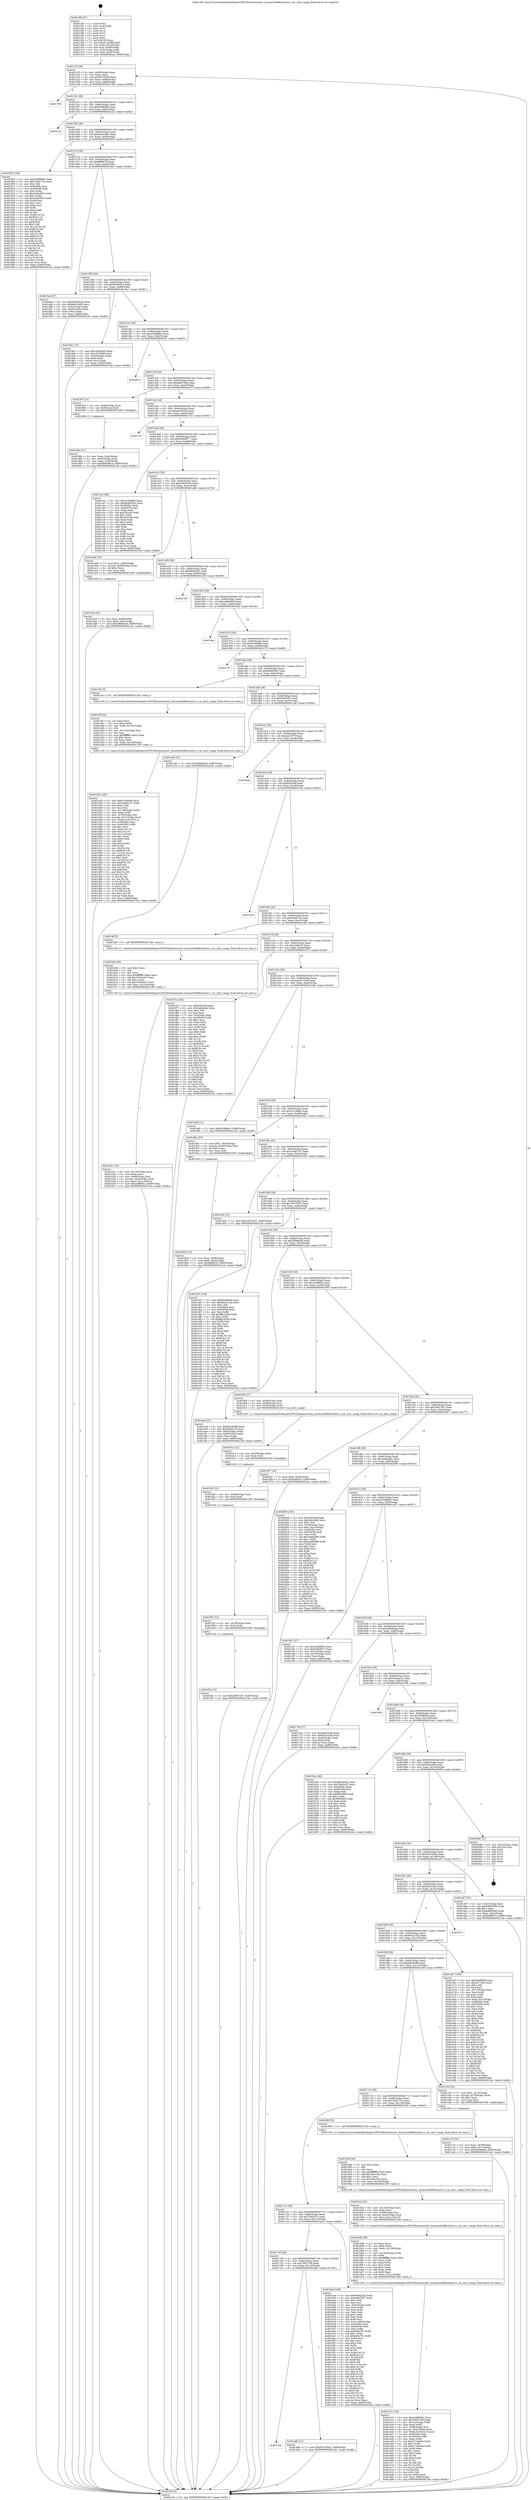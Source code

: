 digraph "0x4012f0" {
  label = "0x4012f0 (/mnt/c/Users/mathe/Desktop/tcc/POCII/binaries/extr_linuxarchx86kvmmtrr.c_var_mtrr_range_Final-ollvm.out::main(0))"
  labelloc = "t"
  node[shape=record]

  Entry [label="",width=0.3,height=0.3,shape=circle,fillcolor=black,style=filled]
  "0x40131f" [label="{
     0x40131f [29]\l
     | [instrs]\l
     &nbsp;&nbsp;0x40131f \<+3\>: mov -0x80(%rbp),%eax\l
     &nbsp;&nbsp;0x401322 \<+2\>: mov %eax,%ecx\l
     &nbsp;&nbsp;0x401324 \<+6\>: sub $0x8347bc00,%ecx\l
     &nbsp;&nbsp;0x40132a \<+6\>: mov %eax,-0x84(%rbp)\l
     &nbsp;&nbsp;0x401330 \<+6\>: mov %ecx,-0x88(%rbp)\l
     &nbsp;&nbsp;0x401336 \<+6\>: je 0000000000401789 \<main+0x499\>\l
  }"]
  "0x401789" [label="{
     0x401789\l
  }", style=dashed]
  "0x40133c" [label="{
     0x40133c [28]\l
     | [instrs]\l
     &nbsp;&nbsp;0x40133c \<+5\>: jmp 0000000000401341 \<main+0x51\>\l
     &nbsp;&nbsp;0x401341 \<+6\>: mov -0x84(%rbp),%eax\l
     &nbsp;&nbsp;0x401347 \<+5\>: sub $0x85e9fe68,%eax\l
     &nbsp;&nbsp;0x40134c \<+6\>: mov %eax,-0x8c(%rbp)\l
     &nbsp;&nbsp;0x401352 \<+6\>: je 00000000004021cb \<main+0xedb\>\l
  }"]
  Exit [label="",width=0.3,height=0.3,shape=circle,fillcolor=black,style=filled,peripheries=2]
  "0x4021cb" [label="{
     0x4021cb\l
  }", style=dashed]
  "0x401358" [label="{
     0x401358 [28]\l
     | [instrs]\l
     &nbsp;&nbsp;0x401358 \<+5\>: jmp 000000000040135d \<main+0x6d\>\l
     &nbsp;&nbsp;0x40135d \<+6\>: mov -0x84(%rbp),%eax\l
     &nbsp;&nbsp;0x401363 \<+5\>: sub $0x8ec91800,%eax\l
     &nbsp;&nbsp;0x401368 \<+6\>: mov %eax,-0x90(%rbp)\l
     &nbsp;&nbsp;0x40136e \<+6\>: je 0000000000401905 \<main+0x615\>\l
  }"]
  "0x401f3e" [label="{
     0x401f3e [12]\l
     | [instrs]\l
     &nbsp;&nbsp;0x401f3e \<+7\>: movl $0x2f487297,-0x80(%rbp)\l
     &nbsp;&nbsp;0x401f45 \<+5\>: jmp 00000000004021eb \<main+0xefb\>\l
  }"]
  "0x401905" [label="{
     0x401905 [144]\l
     | [instrs]\l
     &nbsp;&nbsp;0x401905 \<+5\>: mov $0xa2999662,%eax\l
     &nbsp;&nbsp;0x40190a \<+5\>: mov $0x74a8172e,%ecx\l
     &nbsp;&nbsp;0x40190f \<+2\>: mov $0x1,%dl\l
     &nbsp;&nbsp;0x401911 \<+7\>: mov 0x40506c,%esi\l
     &nbsp;&nbsp;0x401918 \<+7\>: mov 0x405058,%edi\l
     &nbsp;&nbsp;0x40191f \<+3\>: mov %esi,%r8d\l
     &nbsp;&nbsp;0x401922 \<+7\>: sub $0x5ed4c863,%r8d\l
     &nbsp;&nbsp;0x401929 \<+4\>: sub $0x1,%r8d\l
     &nbsp;&nbsp;0x40192d \<+7\>: add $0x5ed4c863,%r8d\l
     &nbsp;&nbsp;0x401934 \<+4\>: imul %r8d,%esi\l
     &nbsp;&nbsp;0x401938 \<+3\>: and $0x1,%esi\l
     &nbsp;&nbsp;0x40193b \<+3\>: cmp $0x0,%esi\l
     &nbsp;&nbsp;0x40193e \<+4\>: sete %r9b\l
     &nbsp;&nbsp;0x401942 \<+3\>: cmp $0xa,%edi\l
     &nbsp;&nbsp;0x401945 \<+4\>: setl %r10b\l
     &nbsp;&nbsp;0x401949 \<+3\>: mov %r9b,%r11b\l
     &nbsp;&nbsp;0x40194c \<+4\>: xor $0xff,%r11b\l
     &nbsp;&nbsp;0x401950 \<+3\>: mov %r10b,%bl\l
     &nbsp;&nbsp;0x401953 \<+3\>: xor $0xff,%bl\l
     &nbsp;&nbsp;0x401956 \<+3\>: xor $0x1,%dl\l
     &nbsp;&nbsp;0x401959 \<+3\>: mov %r11b,%r14b\l
     &nbsp;&nbsp;0x40195c \<+4\>: and $0xff,%r14b\l
     &nbsp;&nbsp;0x401960 \<+3\>: and %dl,%r9b\l
     &nbsp;&nbsp;0x401963 \<+3\>: mov %bl,%r15b\l
     &nbsp;&nbsp;0x401966 \<+4\>: and $0xff,%r15b\l
     &nbsp;&nbsp;0x40196a \<+3\>: and %dl,%r10b\l
     &nbsp;&nbsp;0x40196d \<+3\>: or %r9b,%r14b\l
     &nbsp;&nbsp;0x401970 \<+3\>: or %r10b,%r15b\l
     &nbsp;&nbsp;0x401973 \<+3\>: xor %r15b,%r14b\l
     &nbsp;&nbsp;0x401976 \<+3\>: or %bl,%r11b\l
     &nbsp;&nbsp;0x401979 \<+4\>: xor $0xff,%r11b\l
     &nbsp;&nbsp;0x40197d \<+3\>: or $0x1,%dl\l
     &nbsp;&nbsp;0x401980 \<+3\>: and %dl,%r11b\l
     &nbsp;&nbsp;0x401983 \<+3\>: or %r11b,%r14b\l
     &nbsp;&nbsp;0x401986 \<+4\>: test $0x1,%r14b\l
     &nbsp;&nbsp;0x40198a \<+3\>: cmovne %ecx,%eax\l
     &nbsp;&nbsp;0x40198d \<+3\>: mov %eax,-0x80(%rbp)\l
     &nbsp;&nbsp;0x401990 \<+5\>: jmp 00000000004021eb \<main+0xefb\>\l
  }"]
  "0x401374" [label="{
     0x401374 [28]\l
     | [instrs]\l
     &nbsp;&nbsp;0x401374 \<+5\>: jmp 0000000000401379 \<main+0x89\>\l
     &nbsp;&nbsp;0x401379 \<+6\>: mov -0x84(%rbp),%eax\l
     &nbsp;&nbsp;0x40137f \<+5\>: sub $0x8eff447b,%eax\l
     &nbsp;&nbsp;0x401384 \<+6\>: mov %eax,-0x94(%rbp)\l
     &nbsp;&nbsp;0x40138a \<+6\>: je 00000000004018ea \<main+0x5fa\>\l
  }"]
  "0x401f32" [label="{
     0x401f32 [12]\l
     | [instrs]\l
     &nbsp;&nbsp;0x401f32 \<+4\>: mov -0x78(%rbp),%rdx\l
     &nbsp;&nbsp;0x401f36 \<+3\>: mov %rdx,%rdi\l
     &nbsp;&nbsp;0x401f39 \<+5\>: call 0000000000401030 \<free@plt\>\l
     | [calls]\l
     &nbsp;&nbsp;0x401030 \{1\} (unknown)\l
  }"]
  "0x4018ea" [label="{
     0x4018ea [27]\l
     | [instrs]\l
     &nbsp;&nbsp;0x4018ea \<+5\>: mov $0xb59001d5,%eax\l
     &nbsp;&nbsp;0x4018ef \<+5\>: mov $0x8ec91800,%ecx\l
     &nbsp;&nbsp;0x4018f4 \<+3\>: mov -0x5c(%rbp),%edx\l
     &nbsp;&nbsp;0x4018f7 \<+3\>: cmp -0x50(%rbp),%edx\l
     &nbsp;&nbsp;0x4018fa \<+3\>: cmovl %ecx,%eax\l
     &nbsp;&nbsp;0x4018fd \<+3\>: mov %eax,-0x80(%rbp)\l
     &nbsp;&nbsp;0x401900 \<+5\>: jmp 00000000004021eb \<main+0xefb\>\l
  }"]
  "0x401390" [label="{
     0x401390 [28]\l
     | [instrs]\l
     &nbsp;&nbsp;0x401390 \<+5\>: jmp 0000000000401395 \<main+0xa5\>\l
     &nbsp;&nbsp;0x401395 \<+6\>: mov -0x84(%rbp),%eax\l
     &nbsp;&nbsp;0x40139b \<+5\>: sub $0x99430bc4,%eax\l
     &nbsp;&nbsp;0x4013a0 \<+6\>: mov %eax,-0x98(%rbp)\l
     &nbsp;&nbsp;0x4013a6 \<+6\>: je 00000000004018a1 \<main+0x5b1\>\l
  }"]
  "0x401f26" [label="{
     0x401f26 [12]\l
     | [instrs]\l
     &nbsp;&nbsp;0x401f26 \<+4\>: mov -0x68(%rbp),%rdx\l
     &nbsp;&nbsp;0x401f2a \<+3\>: mov %rdx,%rdi\l
     &nbsp;&nbsp;0x401f2d \<+5\>: call 0000000000401030 \<free@plt\>\l
     | [calls]\l
     &nbsp;&nbsp;0x401030 \{1\} (unknown)\l
  }"]
  "0x4018a1" [label="{
     0x4018a1 [27]\l
     | [instrs]\l
     &nbsp;&nbsp;0x4018a1 \<+5\>: mov $0xcadb45b9,%eax\l
     &nbsp;&nbsp;0x4018a6 \<+5\>: mov $0x15158efb,%ecx\l
     &nbsp;&nbsp;0x4018ab \<+3\>: mov -0x30(%rbp),%edx\l
     &nbsp;&nbsp;0x4018ae \<+3\>: cmp $0x0,%edx\l
     &nbsp;&nbsp;0x4018b1 \<+3\>: cmove %ecx,%eax\l
     &nbsp;&nbsp;0x4018b4 \<+3\>: mov %eax,-0x80(%rbp)\l
     &nbsp;&nbsp;0x4018b7 \<+5\>: jmp 00000000004021eb \<main+0xefb\>\l
  }"]
  "0x4013ac" [label="{
     0x4013ac [28]\l
     | [instrs]\l
     &nbsp;&nbsp;0x4013ac \<+5\>: jmp 00000000004013b1 \<main+0xc1\>\l
     &nbsp;&nbsp;0x4013b1 \<+6\>: mov -0x84(%rbp),%eax\l
     &nbsp;&nbsp;0x4013b7 \<+5\>: sub $0xa2999662,%eax\l
     &nbsp;&nbsp;0x4013bc \<+6\>: mov %eax,-0x9c(%rbp)\l
     &nbsp;&nbsp;0x4013c2 \<+6\>: je 00000000004020c3 \<main+0xdd3\>\l
  }"]
  "0x401f1a" [label="{
     0x401f1a [12]\l
     | [instrs]\l
     &nbsp;&nbsp;0x401f1a \<+4\>: mov -0x58(%rbp),%rdx\l
     &nbsp;&nbsp;0x401f1e \<+3\>: mov %rdx,%rdi\l
     &nbsp;&nbsp;0x401f21 \<+5\>: call 0000000000401030 \<free@plt\>\l
     | [calls]\l
     &nbsp;&nbsp;0x401030 \{1\} (unknown)\l
  }"]
  "0x4020c3" [label="{
     0x4020c3\l
  }", style=dashed]
  "0x4013c8" [label="{
     0x4013c8 [28]\l
     | [instrs]\l
     &nbsp;&nbsp;0x4013c8 \<+5\>: jmp 00000000004013cd \<main+0xdd\>\l
     &nbsp;&nbsp;0x4013cd \<+6\>: mov -0x84(%rbp),%eax\l
     &nbsp;&nbsp;0x4013d3 \<+5\>: sub $0xa6e07bdd,%eax\l
     &nbsp;&nbsp;0x4013d8 \<+6\>: mov %eax,-0xa0(%rbp)\l
     &nbsp;&nbsp;0x4013de \<+6\>: je 000000000040187f \<main+0x58f\>\l
  }"]
  "0x401d2b" [label="{
     0x401d2b [160]\l
     | [instrs]\l
     &nbsp;&nbsp;0x401d2b \<+5\>: mov $0xd15680fb,%ecx\l
     &nbsp;&nbsp;0x401d30 \<+5\>: mov $0x1ba85157,%edx\l
     &nbsp;&nbsp;0x401d35 \<+3\>: mov $0x1,%dil\l
     &nbsp;&nbsp;0x401d38 \<+2\>: xor %esi,%esi\l
     &nbsp;&nbsp;0x401d3a \<+7\>: mov -0x138(%rbp),%r8d\l
     &nbsp;&nbsp;0x401d41 \<+4\>: imul %eax,%r8d\l
     &nbsp;&nbsp;0x401d45 \<+4\>: mov -0x78(%rbp),%r9\l
     &nbsp;&nbsp;0x401d49 \<+4\>: movslq -0x7c(%rbp),%r10\l
     &nbsp;&nbsp;0x401d4d \<+4\>: mov %r8d,(%r9,%r10,4)\l
     &nbsp;&nbsp;0x401d51 \<+7\>: mov 0x40506c,%eax\l
     &nbsp;&nbsp;0x401d58 \<+8\>: mov 0x405058,%r8d\l
     &nbsp;&nbsp;0x401d60 \<+3\>: sub $0x1,%esi\l
     &nbsp;&nbsp;0x401d63 \<+3\>: mov %eax,%r11d\l
     &nbsp;&nbsp;0x401d66 \<+3\>: add %esi,%r11d\l
     &nbsp;&nbsp;0x401d69 \<+4\>: imul %r11d,%eax\l
     &nbsp;&nbsp;0x401d6d \<+3\>: and $0x1,%eax\l
     &nbsp;&nbsp;0x401d70 \<+3\>: cmp $0x0,%eax\l
     &nbsp;&nbsp;0x401d73 \<+3\>: sete %bl\l
     &nbsp;&nbsp;0x401d76 \<+4\>: cmp $0xa,%r8d\l
     &nbsp;&nbsp;0x401d7a \<+4\>: setl %r14b\l
     &nbsp;&nbsp;0x401d7e \<+3\>: mov %bl,%r15b\l
     &nbsp;&nbsp;0x401d81 \<+4\>: xor $0xff,%r15b\l
     &nbsp;&nbsp;0x401d85 \<+3\>: mov %r14b,%r12b\l
     &nbsp;&nbsp;0x401d88 \<+4\>: xor $0xff,%r12b\l
     &nbsp;&nbsp;0x401d8c \<+4\>: xor $0x1,%dil\l
     &nbsp;&nbsp;0x401d90 \<+3\>: mov %r15b,%r13b\l
     &nbsp;&nbsp;0x401d93 \<+4\>: and $0xff,%r13b\l
     &nbsp;&nbsp;0x401d97 \<+3\>: and %dil,%bl\l
     &nbsp;&nbsp;0x401d9a \<+3\>: mov %r12b,%al\l
     &nbsp;&nbsp;0x401d9d \<+2\>: and $0xff,%al\l
     &nbsp;&nbsp;0x401d9f \<+3\>: and %dil,%r14b\l
     &nbsp;&nbsp;0x401da2 \<+3\>: or %bl,%r13b\l
     &nbsp;&nbsp;0x401da5 \<+3\>: or %r14b,%al\l
     &nbsp;&nbsp;0x401da8 \<+3\>: xor %al,%r13b\l
     &nbsp;&nbsp;0x401dab \<+3\>: or %r12b,%r15b\l
     &nbsp;&nbsp;0x401dae \<+4\>: xor $0xff,%r15b\l
     &nbsp;&nbsp;0x401db2 \<+4\>: or $0x1,%dil\l
     &nbsp;&nbsp;0x401db6 \<+3\>: and %dil,%r15b\l
     &nbsp;&nbsp;0x401db9 \<+3\>: or %r15b,%r13b\l
     &nbsp;&nbsp;0x401dbc \<+4\>: test $0x1,%r13b\l
     &nbsp;&nbsp;0x401dc0 \<+3\>: cmovne %edx,%ecx\l
     &nbsp;&nbsp;0x401dc3 \<+3\>: mov %ecx,-0x80(%rbp)\l
     &nbsp;&nbsp;0x401dc6 \<+5\>: jmp 00000000004021eb \<main+0xefb\>\l
  }"]
  "0x40187f" [label="{
     0x40187f [13]\l
     | [instrs]\l
     &nbsp;&nbsp;0x40187f \<+4\>: mov -0x48(%rbp),%rax\l
     &nbsp;&nbsp;0x401883 \<+4\>: mov 0x8(%rax),%rdi\l
     &nbsp;&nbsp;0x401887 \<+5\>: call 0000000000401060 \<atoi@plt\>\l
     | [calls]\l
     &nbsp;&nbsp;0x401060 \{1\} (unknown)\l
  }"]
  "0x4013e4" [label="{
     0x4013e4 [28]\l
     | [instrs]\l
     &nbsp;&nbsp;0x4013e4 \<+5\>: jmp 00000000004013e9 \<main+0xf9\>\l
     &nbsp;&nbsp;0x4013e9 \<+6\>: mov -0x84(%rbp),%eax\l
     &nbsp;&nbsp;0x4013ef \<+5\>: sub $0xaec5344d,%eax\l
     &nbsp;&nbsp;0x4013f4 \<+6\>: mov %eax,-0xa4(%rbp)\l
     &nbsp;&nbsp;0x4013fa \<+6\>: je 00000000004017e1 \<main+0x4f1\>\l
  }"]
  "0x401cff" [label="{
     0x401cff [44]\l
     | [instrs]\l
     &nbsp;&nbsp;0x401cff \<+2\>: xor %ecx,%ecx\l
     &nbsp;&nbsp;0x401d01 \<+5\>: mov $0x2,%edx\l
     &nbsp;&nbsp;0x401d06 \<+6\>: mov %edx,-0x134(%rbp)\l
     &nbsp;&nbsp;0x401d0c \<+1\>: cltd\l
     &nbsp;&nbsp;0x401d0d \<+6\>: mov -0x134(%rbp),%esi\l
     &nbsp;&nbsp;0x401d13 \<+2\>: idiv %esi\l
     &nbsp;&nbsp;0x401d15 \<+6\>: imul $0xfffffffe,%edx,%edx\l
     &nbsp;&nbsp;0x401d1b \<+3\>: sub $0x1,%ecx\l
     &nbsp;&nbsp;0x401d1e \<+2\>: sub %ecx,%edx\l
     &nbsp;&nbsp;0x401d20 \<+6\>: mov %edx,-0x138(%rbp)\l
     &nbsp;&nbsp;0x401d26 \<+5\>: call 0000000000401160 \<next_i\>\l
     | [calls]\l
     &nbsp;&nbsp;0x401160 \{1\} (/mnt/c/Users/mathe/Desktop/tcc/POCII/binaries/extr_linuxarchx86kvmmtrr.c_var_mtrr_range_Final-ollvm.out::next_i)\l
  }"]
  "0x4017e1" [label="{
     0x4017e1\l
  }", style=dashed]
  "0x401400" [label="{
     0x401400 [28]\l
     | [instrs]\l
     &nbsp;&nbsp;0x401400 \<+5\>: jmp 0000000000401405 \<main+0x115\>\l
     &nbsp;&nbsp;0x401405 \<+6\>: mov -0x84(%rbp),%eax\l
     &nbsp;&nbsp;0x40140b \<+5\>: sub $0xb39b6077,%eax\l
     &nbsp;&nbsp;0x401410 \<+6\>: mov %eax,-0xa8(%rbp)\l
     &nbsp;&nbsp;0x401416 \<+6\>: je 0000000000401ca2 \<main+0x9b2\>\l
  }"]
  "0x401c70" [label="{
     0x401c70 [23]\l
     | [instrs]\l
     &nbsp;&nbsp;0x401c70 \<+4\>: mov %rax,-0x78(%rbp)\l
     &nbsp;&nbsp;0x401c74 \<+7\>: movl $0x0,-0x7c(%rbp)\l
     &nbsp;&nbsp;0x401c7b \<+7\>: movl $0x402986e5,-0x80(%rbp)\l
     &nbsp;&nbsp;0x401c82 \<+5\>: jmp 00000000004021eb \<main+0xefb\>\l
  }"]
  "0x401ca2" [label="{
     0x401ca2 [88]\l
     | [instrs]\l
     &nbsp;&nbsp;0x401ca2 \<+5\>: mov $0xd15680fb,%eax\l
     &nbsp;&nbsp;0x401ca7 \<+5\>: mov $0xd49b0502,%ecx\l
     &nbsp;&nbsp;0x401cac \<+7\>: mov 0x40506c,%edx\l
     &nbsp;&nbsp;0x401cb3 \<+7\>: mov 0x405058,%esi\l
     &nbsp;&nbsp;0x401cba \<+2\>: mov %edx,%edi\l
     &nbsp;&nbsp;0x401cbc \<+6\>: sub $0x2b32dd,%edi\l
     &nbsp;&nbsp;0x401cc2 \<+3\>: sub $0x1,%edi\l
     &nbsp;&nbsp;0x401cc5 \<+6\>: add $0x2b32dd,%edi\l
     &nbsp;&nbsp;0x401ccb \<+3\>: imul %edi,%edx\l
     &nbsp;&nbsp;0x401cce \<+3\>: and $0x1,%edx\l
     &nbsp;&nbsp;0x401cd1 \<+3\>: cmp $0x0,%edx\l
     &nbsp;&nbsp;0x401cd4 \<+4\>: sete %r8b\l
     &nbsp;&nbsp;0x401cd8 \<+3\>: cmp $0xa,%esi\l
     &nbsp;&nbsp;0x401cdb \<+4\>: setl %r9b\l
     &nbsp;&nbsp;0x401cdf \<+3\>: mov %r8b,%r10b\l
     &nbsp;&nbsp;0x401ce2 \<+3\>: and %r9b,%r10b\l
     &nbsp;&nbsp;0x401ce5 \<+3\>: xor %r9b,%r8b\l
     &nbsp;&nbsp;0x401ce8 \<+3\>: or %r8b,%r10b\l
     &nbsp;&nbsp;0x401ceb \<+4\>: test $0x1,%r10b\l
     &nbsp;&nbsp;0x401cef \<+3\>: cmovne %ecx,%eax\l
     &nbsp;&nbsp;0x401cf2 \<+3\>: mov %eax,-0x80(%rbp)\l
     &nbsp;&nbsp;0x401cf5 \<+5\>: jmp 00000000004021eb \<main+0xefb\>\l
  }"]
  "0x40141c" [label="{
     0x40141c [28]\l
     | [instrs]\l
     &nbsp;&nbsp;0x40141c \<+5\>: jmp 0000000000401421 \<main+0x131\>\l
     &nbsp;&nbsp;0x401421 \<+6\>: mov -0x84(%rbp),%eax\l
     &nbsp;&nbsp;0x401427 \<+5\>: sub $0xb59001d5,%eax\l
     &nbsp;&nbsp;0x40142c \<+6\>: mov %eax,-0xac(%rbp)\l
     &nbsp;&nbsp;0x401432 \<+6\>: je 0000000000401ab6 \<main+0x7c6\>\l
  }"]
  "0x401b2c" [label="{
     0x401b2c [32]\l
     | [instrs]\l
     &nbsp;&nbsp;0x401b2c \<+6\>: mov -0x130(%rbp),%ecx\l
     &nbsp;&nbsp;0x401b32 \<+3\>: imul %eax,%ecx\l
     &nbsp;&nbsp;0x401b35 \<+4\>: mov -0x68(%rbp),%rsi\l
     &nbsp;&nbsp;0x401b39 \<+4\>: movslq -0x6c(%rbp),%rdi\l
     &nbsp;&nbsp;0x401b3d \<+3\>: mov %ecx,(%rsi,%rdi,4)\l
     &nbsp;&nbsp;0x401b40 \<+7\>: movl $0x4cff883e,-0x80(%rbp)\l
     &nbsp;&nbsp;0x401b47 \<+5\>: jmp 00000000004021eb \<main+0xefb\>\l
  }"]
  "0x401ab6" [label="{
     0x401ab6 [23]\l
     | [instrs]\l
     &nbsp;&nbsp;0x401ab6 \<+7\>: movl $0x1,-0x60(%rbp)\l
     &nbsp;&nbsp;0x401abd \<+4\>: movslq -0x60(%rbp),%rax\l
     &nbsp;&nbsp;0x401ac1 \<+4\>: shl $0x2,%rax\l
     &nbsp;&nbsp;0x401ac5 \<+3\>: mov %rax,%rdi\l
     &nbsp;&nbsp;0x401ac8 \<+5\>: call 0000000000401050 \<malloc@plt\>\l
     | [calls]\l
     &nbsp;&nbsp;0x401050 \{1\} (unknown)\l
  }"]
  "0x401438" [label="{
     0x401438 [28]\l
     | [instrs]\l
     &nbsp;&nbsp;0x401438 \<+5\>: jmp 000000000040143d \<main+0x14d\>\l
     &nbsp;&nbsp;0x40143d \<+6\>: mov -0x84(%rbp),%eax\l
     &nbsp;&nbsp;0x401443 \<+5\>: sub $0xbf04d2d2,%eax\l
     &nbsp;&nbsp;0x401448 \<+6\>: mov %eax,-0xb0(%rbp)\l
     &nbsp;&nbsp;0x40144e \<+6\>: je 0000000000402158 \<main+0xe68\>\l
  }"]
  "0x401b04" [label="{
     0x401b04 [40]\l
     | [instrs]\l
     &nbsp;&nbsp;0x401b04 \<+5\>: mov $0x2,%ecx\l
     &nbsp;&nbsp;0x401b09 \<+1\>: cltd\l
     &nbsp;&nbsp;0x401b0a \<+2\>: idiv %ecx\l
     &nbsp;&nbsp;0x401b0c \<+6\>: imul $0xfffffffe,%edx,%ecx\l
     &nbsp;&nbsp;0x401b12 \<+6\>: add $0x3452ed47,%ecx\l
     &nbsp;&nbsp;0x401b18 \<+3\>: add $0x1,%ecx\l
     &nbsp;&nbsp;0x401b1b \<+6\>: sub $0x3452ed47,%ecx\l
     &nbsp;&nbsp;0x401b21 \<+6\>: mov %ecx,-0x130(%rbp)\l
     &nbsp;&nbsp;0x401b27 \<+5\>: call 0000000000401160 \<next_i\>\l
     | [calls]\l
     &nbsp;&nbsp;0x401160 \{1\} (/mnt/c/Users/mathe/Desktop/tcc/POCII/binaries/extr_linuxarchx86kvmmtrr.c_var_mtrr_range_Final-ollvm.out::next_i)\l
  }"]
  "0x402158" [label="{
     0x402158\l
  }", style=dashed]
  "0x401454" [label="{
     0x401454 [28]\l
     | [instrs]\l
     &nbsp;&nbsp;0x401454 \<+5\>: jmp 0000000000401459 \<main+0x169\>\l
     &nbsp;&nbsp;0x401459 \<+6\>: mov -0x84(%rbp),%eax\l
     &nbsp;&nbsp;0x40145f \<+5\>: sub $0xcadb45b9,%eax\l
     &nbsp;&nbsp;0x401464 \<+6\>: mov %eax,-0xb4(%rbp)\l
     &nbsp;&nbsp;0x40146a \<+6\>: je 0000000000401f4a \<main+0xc5a\>\l
  }"]
  "0x401acd" [label="{
     0x401acd [23]\l
     | [instrs]\l
     &nbsp;&nbsp;0x401acd \<+4\>: mov %rax,-0x68(%rbp)\l
     &nbsp;&nbsp;0x401ad1 \<+7\>: movl $0x0,-0x6c(%rbp)\l
     &nbsp;&nbsp;0x401ad8 \<+7\>: movl $0x28b6bdc6,-0x80(%rbp)\l
     &nbsp;&nbsp;0x401adf \<+5\>: jmp 00000000004021eb \<main+0xefb\>\l
  }"]
  "0x401f4a" [label="{
     0x401f4a\l
  }", style=dashed]
  "0x401470" [label="{
     0x401470 [28]\l
     | [instrs]\l
     &nbsp;&nbsp;0x401470 \<+5\>: jmp 0000000000401475 \<main+0x185\>\l
     &nbsp;&nbsp;0x401475 \<+6\>: mov -0x84(%rbp),%eax\l
     &nbsp;&nbsp;0x40147b \<+5\>: sub $0xd15680fb,%eax\l
     &nbsp;&nbsp;0x401480 \<+6\>: mov %eax,-0xb8(%rbp)\l
     &nbsp;&nbsp;0x401486 \<+6\>: je 0000000000402179 \<main+0xe89\>\l
  }"]
  "0x401764" [label="{
     0x401764\l
  }", style=dashed]
  "0x402179" [label="{
     0x402179\l
  }", style=dashed]
  "0x40148c" [label="{
     0x40148c [28]\l
     | [instrs]\l
     &nbsp;&nbsp;0x40148c \<+5\>: jmp 0000000000401491 \<main+0x1a1\>\l
     &nbsp;&nbsp;0x401491 \<+6\>: mov -0x84(%rbp),%eax\l
     &nbsp;&nbsp;0x401497 \<+5\>: sub $0xd49b0502,%eax\l
     &nbsp;&nbsp;0x40149c \<+6\>: mov %eax,-0xbc(%rbp)\l
     &nbsp;&nbsp;0x4014a2 \<+6\>: je 0000000000401cfa \<main+0xa0a\>\l
  }"]
  "0x401a8b" [label="{
     0x401a8b [12]\l
     | [instrs]\l
     &nbsp;&nbsp;0x401a8b \<+7\>: movl $0x6597d0d2,-0x80(%rbp)\l
     &nbsp;&nbsp;0x401a92 \<+5\>: jmp 00000000004021eb \<main+0xefb\>\l
  }"]
  "0x401cfa" [label="{
     0x401cfa [5]\l
     | [instrs]\l
     &nbsp;&nbsp;0x401cfa \<+5\>: call 0000000000401160 \<next_i\>\l
     | [calls]\l
     &nbsp;&nbsp;0x401160 \{1\} (/mnt/c/Users/mathe/Desktop/tcc/POCII/binaries/extr_linuxarchx86kvmmtrr.c_var_mtrr_range_Final-ollvm.out::next_i)\l
  }"]
  "0x4014a8" [label="{
     0x4014a8 [28]\l
     | [instrs]\l
     &nbsp;&nbsp;0x4014a8 \<+5\>: jmp 00000000004014ad \<main+0x1bd\>\l
     &nbsp;&nbsp;0x4014ad \<+6\>: mov -0x84(%rbp),%eax\l
     &nbsp;&nbsp;0x4014b3 \<+5\>: sub $0xe6bf7bb7,%eax\l
     &nbsp;&nbsp;0x4014b8 \<+6\>: mov %eax,-0xc0(%rbp)\l
     &nbsp;&nbsp;0x4014be \<+6\>: je 0000000000401c4d \<main+0x95d\>\l
  }"]
  "0x401748" [label="{
     0x401748 [28]\l
     | [instrs]\l
     &nbsp;&nbsp;0x401748 \<+5\>: jmp 000000000040174d \<main+0x45d\>\l
     &nbsp;&nbsp;0x40174d \<+6\>: mov -0x84(%rbp),%eax\l
     &nbsp;&nbsp;0x401753 \<+5\>: sub $0x7df53748,%eax\l
     &nbsp;&nbsp;0x401758 \<+6\>: mov %eax,-0x120(%rbp)\l
     &nbsp;&nbsp;0x40175e \<+6\>: je 0000000000401a8b \<main+0x79b\>\l
  }"]
  "0x401c4d" [label="{
     0x401c4d [12]\l
     | [instrs]\l
     &nbsp;&nbsp;0x401c4d \<+7\>: movl $0x28b6bdc6,-0x80(%rbp)\l
     &nbsp;&nbsp;0x401c54 \<+5\>: jmp 00000000004021eb \<main+0xefb\>\l
  }"]
  "0x4014c4" [label="{
     0x4014c4 [28]\l
     | [instrs]\l
     &nbsp;&nbsp;0x4014c4 \<+5\>: jmp 00000000004014c9 \<main+0x1d9\>\l
     &nbsp;&nbsp;0x4014c9 \<+6\>: mov -0x84(%rbp),%eax\l
     &nbsp;&nbsp;0x4014cf \<+5\>: sub $0xee2d7f7f,%eax\l
     &nbsp;&nbsp;0x4014d4 \<+6\>: mov %eax,-0xc4(%rbp)\l
     &nbsp;&nbsp;0x4014da \<+6\>: je 00000000004020ab \<main+0xdbb\>\l
  }"]
  "0x401ba4" [label="{
     0x401ba4 [169]\l
     | [instrs]\l
     &nbsp;&nbsp;0x401ba4 \<+5\>: mov $0xbf04d2d2,%eax\l
     &nbsp;&nbsp;0x401ba9 \<+5\>: mov $0xe6bf7bb7,%ecx\l
     &nbsp;&nbsp;0x401bae \<+2\>: mov $0x1,%dl\l
     &nbsp;&nbsp;0x401bb0 \<+2\>: xor %esi,%esi\l
     &nbsp;&nbsp;0x401bb2 \<+3\>: mov -0x6c(%rbp),%edi\l
     &nbsp;&nbsp;0x401bb5 \<+3\>: mov %esi,%r8d\l
     &nbsp;&nbsp;0x401bb8 \<+3\>: sub %edi,%r8d\l
     &nbsp;&nbsp;0x401bbb \<+2\>: mov %esi,%edi\l
     &nbsp;&nbsp;0x401bbd \<+3\>: sub $0x1,%edi\l
     &nbsp;&nbsp;0x401bc0 \<+3\>: add %edi,%r8d\l
     &nbsp;&nbsp;0x401bc3 \<+3\>: sub %r8d,%esi\l
     &nbsp;&nbsp;0x401bc6 \<+3\>: mov %esi,-0x6c(%rbp)\l
     &nbsp;&nbsp;0x401bc9 \<+7\>: mov 0x40506c,%esi\l
     &nbsp;&nbsp;0x401bd0 \<+7\>: mov 0x405058,%edi\l
     &nbsp;&nbsp;0x401bd7 \<+3\>: mov %esi,%r8d\l
     &nbsp;&nbsp;0x401bda \<+7\>: add $0xb50a791,%r8d\l
     &nbsp;&nbsp;0x401be1 \<+4\>: sub $0x1,%r8d\l
     &nbsp;&nbsp;0x401be5 \<+7\>: sub $0xb50a791,%r8d\l
     &nbsp;&nbsp;0x401bec \<+4\>: imul %r8d,%esi\l
     &nbsp;&nbsp;0x401bf0 \<+3\>: and $0x1,%esi\l
     &nbsp;&nbsp;0x401bf3 \<+3\>: cmp $0x0,%esi\l
     &nbsp;&nbsp;0x401bf6 \<+4\>: sete %r9b\l
     &nbsp;&nbsp;0x401bfa \<+3\>: cmp $0xa,%edi\l
     &nbsp;&nbsp;0x401bfd \<+4\>: setl %r10b\l
     &nbsp;&nbsp;0x401c01 \<+3\>: mov %r9b,%r11b\l
     &nbsp;&nbsp;0x401c04 \<+4\>: xor $0xff,%r11b\l
     &nbsp;&nbsp;0x401c08 \<+3\>: mov %r10b,%bl\l
     &nbsp;&nbsp;0x401c0b \<+3\>: xor $0xff,%bl\l
     &nbsp;&nbsp;0x401c0e \<+3\>: xor $0x0,%dl\l
     &nbsp;&nbsp;0x401c11 \<+3\>: mov %r11b,%r14b\l
     &nbsp;&nbsp;0x401c14 \<+4\>: and $0x0,%r14b\l
     &nbsp;&nbsp;0x401c18 \<+3\>: and %dl,%r9b\l
     &nbsp;&nbsp;0x401c1b \<+3\>: mov %bl,%r15b\l
     &nbsp;&nbsp;0x401c1e \<+4\>: and $0x0,%r15b\l
     &nbsp;&nbsp;0x401c22 \<+3\>: and %dl,%r10b\l
     &nbsp;&nbsp;0x401c25 \<+3\>: or %r9b,%r14b\l
     &nbsp;&nbsp;0x401c28 \<+3\>: or %r10b,%r15b\l
     &nbsp;&nbsp;0x401c2b \<+3\>: xor %r15b,%r14b\l
     &nbsp;&nbsp;0x401c2e \<+3\>: or %bl,%r11b\l
     &nbsp;&nbsp;0x401c31 \<+4\>: xor $0xff,%r11b\l
     &nbsp;&nbsp;0x401c35 \<+3\>: or $0x0,%dl\l
     &nbsp;&nbsp;0x401c38 \<+3\>: and %dl,%r11b\l
     &nbsp;&nbsp;0x401c3b \<+3\>: or %r11b,%r14b\l
     &nbsp;&nbsp;0x401c3e \<+4\>: test $0x1,%r14b\l
     &nbsp;&nbsp;0x401c42 \<+3\>: cmovne %ecx,%eax\l
     &nbsp;&nbsp;0x401c45 \<+3\>: mov %eax,-0x80(%rbp)\l
     &nbsp;&nbsp;0x401c48 \<+5\>: jmp 00000000004021eb \<main+0xefb\>\l
  }"]
  "0x4020ab" [label="{
     0x4020ab\l
  }", style=dashed]
  "0x4014e0" [label="{
     0x4014e0 [28]\l
     | [instrs]\l
     &nbsp;&nbsp;0x4014e0 \<+5\>: jmp 00000000004014e5 \<main+0x1f5\>\l
     &nbsp;&nbsp;0x4014e5 \<+6\>: mov -0x84(%rbp),%eax\l
     &nbsp;&nbsp;0x4014eb \<+5\>: sub $0xfcf55e0f,%eax\l
     &nbsp;&nbsp;0x4014f0 \<+6\>: mov %eax,-0xc8(%rbp)\l
     &nbsp;&nbsp;0x4014f6 \<+6\>: je 00000000004021e4 \<main+0xef4\>\l
  }"]
  "0x401a15" [label="{
     0x401a15 [118]\l
     | [instrs]\l
     &nbsp;&nbsp;0x401a15 \<+5\>: mov $0xa2999662,%ecx\l
     &nbsp;&nbsp;0x401a1a \<+5\>: mov $0x7df53748,%edx\l
     &nbsp;&nbsp;0x401a1f \<+7\>: mov -0x12c(%rbp),%r8d\l
     &nbsp;&nbsp;0x401a26 \<+4\>: imul %eax,%r8d\l
     &nbsp;&nbsp;0x401a2a \<+4\>: mov -0x58(%rbp),%rsi\l
     &nbsp;&nbsp;0x401a2e \<+4\>: movslq -0x5c(%rbp),%rdi\l
     &nbsp;&nbsp;0x401a32 \<+5\>: mov %r8d,0x4(%rsi,%rdi,8)\l
     &nbsp;&nbsp;0x401a37 \<+7\>: mov 0x40506c,%eax\l
     &nbsp;&nbsp;0x401a3e \<+8\>: mov 0x405058,%r8d\l
     &nbsp;&nbsp;0x401a46 \<+3\>: mov %eax,%r9d\l
     &nbsp;&nbsp;0x401a49 \<+7\>: sub $0x8174bdd4,%r9d\l
     &nbsp;&nbsp;0x401a50 \<+4\>: sub $0x1,%r9d\l
     &nbsp;&nbsp;0x401a54 \<+7\>: add $0x8174bdd4,%r9d\l
     &nbsp;&nbsp;0x401a5b \<+4\>: imul %r9d,%eax\l
     &nbsp;&nbsp;0x401a5f \<+3\>: and $0x1,%eax\l
     &nbsp;&nbsp;0x401a62 \<+3\>: cmp $0x0,%eax\l
     &nbsp;&nbsp;0x401a65 \<+4\>: sete %r10b\l
     &nbsp;&nbsp;0x401a69 \<+4\>: cmp $0xa,%r8d\l
     &nbsp;&nbsp;0x401a6d \<+4\>: setl %r11b\l
     &nbsp;&nbsp;0x401a71 \<+3\>: mov %r10b,%bl\l
     &nbsp;&nbsp;0x401a74 \<+3\>: and %r11b,%bl\l
     &nbsp;&nbsp;0x401a77 \<+3\>: xor %r11b,%r10b\l
     &nbsp;&nbsp;0x401a7a \<+3\>: or %r10b,%bl\l
     &nbsp;&nbsp;0x401a7d \<+3\>: test $0x1,%bl\l
     &nbsp;&nbsp;0x401a80 \<+3\>: cmovne %edx,%ecx\l
     &nbsp;&nbsp;0x401a83 \<+3\>: mov %ecx,-0x80(%rbp)\l
     &nbsp;&nbsp;0x401a86 \<+5\>: jmp 00000000004021eb \<main+0xefb\>\l
  }"]
  "0x4021e4" [label="{
     0x4021e4\l
  }", style=dashed]
  "0x4014fc" [label="{
     0x4014fc [28]\l
     | [instrs]\l
     &nbsp;&nbsp;0x4014fc \<+5\>: jmp 0000000000401501 \<main+0x211\>\l
     &nbsp;&nbsp;0x401501 \<+6\>: mov -0x84(%rbp),%eax\l
     &nbsp;&nbsp;0x401507 \<+5\>: sub $0xfecb613c,%eax\l
     &nbsp;&nbsp;0x40150c \<+6\>: mov %eax,-0xcc(%rbp)\l
     &nbsp;&nbsp;0x401512 \<+6\>: je 0000000000401aff \<main+0x80f\>\l
  }"]
  "0x4019db" [label="{
     0x4019db [58]\l
     | [instrs]\l
     &nbsp;&nbsp;0x4019db \<+2\>: xor %ecx,%ecx\l
     &nbsp;&nbsp;0x4019dd \<+5\>: mov $0x2,%edx\l
     &nbsp;&nbsp;0x4019e2 \<+6\>: mov %edx,-0x128(%rbp)\l
     &nbsp;&nbsp;0x4019e8 \<+1\>: cltd\l
     &nbsp;&nbsp;0x4019e9 \<+7\>: mov -0x128(%rbp),%r8d\l
     &nbsp;&nbsp;0x4019f0 \<+3\>: idiv %r8d\l
     &nbsp;&nbsp;0x4019f3 \<+6\>: imul $0xfffffffe,%edx,%edx\l
     &nbsp;&nbsp;0x4019f9 \<+3\>: mov %ecx,%r9d\l
     &nbsp;&nbsp;0x4019fc \<+3\>: sub %edx,%r9d\l
     &nbsp;&nbsp;0x4019ff \<+2\>: mov %ecx,%edx\l
     &nbsp;&nbsp;0x401a01 \<+3\>: sub $0x1,%edx\l
     &nbsp;&nbsp;0x401a04 \<+3\>: add %edx,%r9d\l
     &nbsp;&nbsp;0x401a07 \<+3\>: sub %r9d,%ecx\l
     &nbsp;&nbsp;0x401a0a \<+6\>: mov %ecx,-0x12c(%rbp)\l
     &nbsp;&nbsp;0x401a10 \<+5\>: call 0000000000401160 \<next_i\>\l
     | [calls]\l
     &nbsp;&nbsp;0x401160 \{1\} (/mnt/c/Users/mathe/Desktop/tcc/POCII/binaries/extr_linuxarchx86kvmmtrr.c_var_mtrr_range_Final-ollvm.out::next_i)\l
  }"]
  "0x401aff" [label="{
     0x401aff [5]\l
     | [instrs]\l
     &nbsp;&nbsp;0x401aff \<+5\>: call 0000000000401160 \<next_i\>\l
     | [calls]\l
     &nbsp;&nbsp;0x401160 \{1\} (/mnt/c/Users/mathe/Desktop/tcc/POCII/binaries/extr_linuxarchx86kvmmtrr.c_var_mtrr_range_Final-ollvm.out::next_i)\l
  }"]
  "0x401518" [label="{
     0x401518 [28]\l
     | [instrs]\l
     &nbsp;&nbsp;0x401518 \<+5\>: jmp 000000000040151d \<main+0x22d\>\l
     &nbsp;&nbsp;0x40151d \<+6\>: mov -0x84(%rbp),%eax\l
     &nbsp;&nbsp;0x401523 \<+5\>: sub $0x42fa819,%eax\l
     &nbsp;&nbsp;0x401528 \<+6\>: mov %eax,-0xd0(%rbp)\l
     &nbsp;&nbsp;0x40152e \<+6\>: je 0000000000401f7a \<main+0xc8a\>\l
  }"]
  "0x4019c2" [label="{
     0x4019c2 [25]\l
     | [instrs]\l
     &nbsp;&nbsp;0x4019c2 \<+6\>: mov -0x124(%rbp),%ecx\l
     &nbsp;&nbsp;0x4019c8 \<+3\>: imul %eax,%ecx\l
     &nbsp;&nbsp;0x4019cb \<+4\>: mov -0x58(%rbp),%rsi\l
     &nbsp;&nbsp;0x4019cf \<+4\>: movslq -0x5c(%rbp),%rdi\l
     &nbsp;&nbsp;0x4019d3 \<+3\>: mov %ecx,(%rsi,%rdi,8)\l
     &nbsp;&nbsp;0x4019d6 \<+5\>: call 0000000000401160 \<next_i\>\l
     | [calls]\l
     &nbsp;&nbsp;0x401160 \{1\} (/mnt/c/Users/mathe/Desktop/tcc/POCII/binaries/extr_linuxarchx86kvmmtrr.c_var_mtrr_range_Final-ollvm.out::next_i)\l
  }"]
  "0x401f7a" [label="{
     0x401f7a [134]\l
     | [instrs]\l
     &nbsp;&nbsp;0x401f7a \<+5\>: mov $0xfcf55e0f,%eax\l
     &nbsp;&nbsp;0x401f7f \<+5\>: mov $0x3ae8cbb2,%ecx\l
     &nbsp;&nbsp;0x401f84 \<+2\>: mov $0x1,%dl\l
     &nbsp;&nbsp;0x401f86 \<+2\>: xor %esi,%esi\l
     &nbsp;&nbsp;0x401f88 \<+7\>: mov 0x40506c,%edi\l
     &nbsp;&nbsp;0x401f8f \<+8\>: mov 0x405058,%r8d\l
     &nbsp;&nbsp;0x401f97 \<+3\>: sub $0x1,%esi\l
     &nbsp;&nbsp;0x401f9a \<+3\>: mov %edi,%r9d\l
     &nbsp;&nbsp;0x401f9d \<+3\>: add %esi,%r9d\l
     &nbsp;&nbsp;0x401fa0 \<+4\>: imul %r9d,%edi\l
     &nbsp;&nbsp;0x401fa4 \<+3\>: and $0x1,%edi\l
     &nbsp;&nbsp;0x401fa7 \<+3\>: cmp $0x0,%edi\l
     &nbsp;&nbsp;0x401faa \<+4\>: sete %r10b\l
     &nbsp;&nbsp;0x401fae \<+4\>: cmp $0xa,%r8d\l
     &nbsp;&nbsp;0x401fb2 \<+4\>: setl %r11b\l
     &nbsp;&nbsp;0x401fb6 \<+3\>: mov %r10b,%bl\l
     &nbsp;&nbsp;0x401fb9 \<+3\>: xor $0xff,%bl\l
     &nbsp;&nbsp;0x401fbc \<+3\>: mov %r11b,%r14b\l
     &nbsp;&nbsp;0x401fbf \<+4\>: xor $0xff,%r14b\l
     &nbsp;&nbsp;0x401fc3 \<+3\>: xor $0x0,%dl\l
     &nbsp;&nbsp;0x401fc6 \<+3\>: mov %bl,%r15b\l
     &nbsp;&nbsp;0x401fc9 \<+4\>: and $0x0,%r15b\l
     &nbsp;&nbsp;0x401fcd \<+3\>: and %dl,%r10b\l
     &nbsp;&nbsp;0x401fd0 \<+3\>: mov %r14b,%r12b\l
     &nbsp;&nbsp;0x401fd3 \<+4\>: and $0x0,%r12b\l
     &nbsp;&nbsp;0x401fd7 \<+3\>: and %dl,%r11b\l
     &nbsp;&nbsp;0x401fda \<+3\>: or %r10b,%r15b\l
     &nbsp;&nbsp;0x401fdd \<+3\>: or %r11b,%r12b\l
     &nbsp;&nbsp;0x401fe0 \<+3\>: xor %r12b,%r15b\l
     &nbsp;&nbsp;0x401fe3 \<+3\>: or %r14b,%bl\l
     &nbsp;&nbsp;0x401fe6 \<+3\>: xor $0xff,%bl\l
     &nbsp;&nbsp;0x401fe9 \<+3\>: or $0x0,%dl\l
     &nbsp;&nbsp;0x401fec \<+2\>: and %dl,%bl\l
     &nbsp;&nbsp;0x401fee \<+3\>: or %bl,%r15b\l
     &nbsp;&nbsp;0x401ff1 \<+4\>: test $0x1,%r15b\l
     &nbsp;&nbsp;0x401ff5 \<+3\>: cmovne %ecx,%eax\l
     &nbsp;&nbsp;0x401ff8 \<+3\>: mov %eax,-0x80(%rbp)\l
     &nbsp;&nbsp;0x401ffb \<+5\>: jmp 00000000004021eb \<main+0xefb\>\l
  }"]
  "0x401534" [label="{
     0x401534 [28]\l
     | [instrs]\l
     &nbsp;&nbsp;0x401534 \<+5\>: jmp 0000000000401539 \<main+0x249\>\l
     &nbsp;&nbsp;0x401539 \<+6\>: mov -0x84(%rbp),%eax\l
     &nbsp;&nbsp;0x40153f \<+5\>: sub $0xda715e4,%eax\l
     &nbsp;&nbsp;0x401544 \<+6\>: mov %eax,-0xd4(%rbp)\l
     &nbsp;&nbsp;0x40154a \<+6\>: je 0000000000401efd \<main+0xc0d\>\l
  }"]
  "0x40199a" [label="{
     0x40199a [40]\l
     | [instrs]\l
     &nbsp;&nbsp;0x40199a \<+5\>: mov $0x2,%ecx\l
     &nbsp;&nbsp;0x40199f \<+1\>: cltd\l
     &nbsp;&nbsp;0x4019a0 \<+2\>: idiv %ecx\l
     &nbsp;&nbsp;0x4019a2 \<+6\>: imul $0xfffffffe,%edx,%ecx\l
     &nbsp;&nbsp;0x4019a8 \<+6\>: add $0x39a120a,%ecx\l
     &nbsp;&nbsp;0x4019ae \<+3\>: add $0x1,%ecx\l
     &nbsp;&nbsp;0x4019b1 \<+6\>: sub $0x39a120a,%ecx\l
     &nbsp;&nbsp;0x4019b7 \<+6\>: mov %ecx,-0x124(%rbp)\l
     &nbsp;&nbsp;0x4019bd \<+5\>: call 0000000000401160 \<next_i\>\l
     | [calls]\l
     &nbsp;&nbsp;0x401160 \{1\} (/mnt/c/Users/mathe/Desktop/tcc/POCII/binaries/extr_linuxarchx86kvmmtrr.c_var_mtrr_range_Final-ollvm.out::next_i)\l
  }"]
  "0x401efd" [label="{
     0x401efd [12]\l
     | [instrs]\l
     &nbsp;&nbsp;0x401efd \<+7\>: movl $0x402986e5,-0x80(%rbp)\l
     &nbsp;&nbsp;0x401f04 \<+5\>: jmp 00000000004021eb \<main+0xefb\>\l
  }"]
  "0x401550" [label="{
     0x401550 [28]\l
     | [instrs]\l
     &nbsp;&nbsp;0x401550 \<+5\>: jmp 0000000000401555 \<main+0x265\>\l
     &nbsp;&nbsp;0x401555 \<+6\>: mov -0x84(%rbp),%eax\l
     &nbsp;&nbsp;0x40155b \<+5\>: sub $0x15158efb,%eax\l
     &nbsp;&nbsp;0x401560 \<+6\>: mov %eax,-0xd8(%rbp)\l
     &nbsp;&nbsp;0x401566 \<+6\>: je 00000000004018bc \<main+0x5cc\>\l
  }"]
  "0x40172c" [label="{
     0x40172c [28]\l
     | [instrs]\l
     &nbsp;&nbsp;0x40172c \<+5\>: jmp 0000000000401731 \<main+0x441\>\l
     &nbsp;&nbsp;0x401731 \<+6\>: mov -0x84(%rbp),%eax\l
     &nbsp;&nbsp;0x401737 \<+5\>: sub $0x7b42a1f1,%eax\l
     &nbsp;&nbsp;0x40173c \<+6\>: mov %eax,-0x11c(%rbp)\l
     &nbsp;&nbsp;0x401742 \<+6\>: je 0000000000401ba4 \<main+0x8b4\>\l
  }"]
  "0x4018bc" [label="{
     0x4018bc [23]\l
     | [instrs]\l
     &nbsp;&nbsp;0x4018bc \<+7\>: movl $0x1,-0x50(%rbp)\l
     &nbsp;&nbsp;0x4018c3 \<+4\>: movslq -0x50(%rbp),%rax\l
     &nbsp;&nbsp;0x4018c7 \<+4\>: shl $0x3,%rax\l
     &nbsp;&nbsp;0x4018cb \<+3\>: mov %rax,%rdi\l
     &nbsp;&nbsp;0x4018ce \<+5\>: call 0000000000401050 \<malloc@plt\>\l
     | [calls]\l
     &nbsp;&nbsp;0x401050 \{1\} (unknown)\l
  }"]
  "0x40156c" [label="{
     0x40156c [28]\l
     | [instrs]\l
     &nbsp;&nbsp;0x40156c \<+5\>: jmp 0000000000401571 \<main+0x281\>\l
     &nbsp;&nbsp;0x401571 \<+6\>: mov -0x84(%rbp),%eax\l
     &nbsp;&nbsp;0x401577 \<+5\>: sub $0x1ba85157,%eax\l
     &nbsp;&nbsp;0x40157c \<+6\>: mov %eax,-0xdc(%rbp)\l
     &nbsp;&nbsp;0x401582 \<+6\>: je 0000000000401dcb \<main+0xadb\>\l
  }"]
  "0x401995" [label="{
     0x401995 [5]\l
     | [instrs]\l
     &nbsp;&nbsp;0x401995 \<+5\>: call 0000000000401160 \<next_i\>\l
     | [calls]\l
     &nbsp;&nbsp;0x401160 \{1\} (/mnt/c/Users/mathe/Desktop/tcc/POCII/binaries/extr_linuxarchx86kvmmtrr.c_var_mtrr_range_Final-ollvm.out::next_i)\l
  }"]
  "0x401dcb" [label="{
     0x401dcb [12]\l
     | [instrs]\l
     &nbsp;&nbsp;0x401dcb \<+7\>: movl $0x1e670357,-0x80(%rbp)\l
     &nbsp;&nbsp;0x401dd2 \<+5\>: jmp 00000000004021eb \<main+0xefb\>\l
  }"]
  "0x401588" [label="{
     0x401588 [28]\l
     | [instrs]\l
     &nbsp;&nbsp;0x401588 \<+5\>: jmp 000000000040158d \<main+0x29d\>\l
     &nbsp;&nbsp;0x40158d \<+6\>: mov -0x84(%rbp),%eax\l
     &nbsp;&nbsp;0x401593 \<+5\>: sub $0x1e670357,%eax\l
     &nbsp;&nbsp;0x401598 \<+6\>: mov %eax,-0xe0(%rbp)\l
     &nbsp;&nbsp;0x40159e \<+6\>: je 0000000000401dd7 \<main+0xae7\>\l
  }"]
  "0x401710" [label="{
     0x401710 [28]\l
     | [instrs]\l
     &nbsp;&nbsp;0x401710 \<+5\>: jmp 0000000000401715 \<main+0x425\>\l
     &nbsp;&nbsp;0x401715 \<+6\>: mov -0x84(%rbp),%eax\l
     &nbsp;&nbsp;0x40171b \<+5\>: sub $0x74a8172e,%eax\l
     &nbsp;&nbsp;0x401720 \<+6\>: mov %eax,-0x118(%rbp)\l
     &nbsp;&nbsp;0x401726 \<+6\>: je 0000000000401995 \<main+0x6a5\>\l
  }"]
  "0x401dd7" [label="{
     0x401dd7 [144]\l
     | [instrs]\l
     &nbsp;&nbsp;0x401dd7 \<+5\>: mov $0x85e9fe68,%eax\l
     &nbsp;&nbsp;0x401ddc \<+5\>: mov $0x6942155d,%ecx\l
     &nbsp;&nbsp;0x401de1 \<+2\>: mov $0x1,%dl\l
     &nbsp;&nbsp;0x401de3 \<+7\>: mov 0x40506c,%esi\l
     &nbsp;&nbsp;0x401dea \<+7\>: mov 0x405058,%edi\l
     &nbsp;&nbsp;0x401df1 \<+3\>: mov %esi,%r8d\l
     &nbsp;&nbsp;0x401df4 \<+7\>: add $0xffb19249,%r8d\l
     &nbsp;&nbsp;0x401dfb \<+4\>: sub $0x1,%r8d\l
     &nbsp;&nbsp;0x401dff \<+7\>: sub $0xffb19249,%r8d\l
     &nbsp;&nbsp;0x401e06 \<+4\>: imul %r8d,%esi\l
     &nbsp;&nbsp;0x401e0a \<+3\>: and $0x1,%esi\l
     &nbsp;&nbsp;0x401e0d \<+3\>: cmp $0x0,%esi\l
     &nbsp;&nbsp;0x401e10 \<+4\>: sete %r9b\l
     &nbsp;&nbsp;0x401e14 \<+3\>: cmp $0xa,%edi\l
     &nbsp;&nbsp;0x401e17 \<+4\>: setl %r10b\l
     &nbsp;&nbsp;0x401e1b \<+3\>: mov %r9b,%r11b\l
     &nbsp;&nbsp;0x401e1e \<+4\>: xor $0xff,%r11b\l
     &nbsp;&nbsp;0x401e22 \<+3\>: mov %r10b,%bl\l
     &nbsp;&nbsp;0x401e25 \<+3\>: xor $0xff,%bl\l
     &nbsp;&nbsp;0x401e28 \<+3\>: xor $0x0,%dl\l
     &nbsp;&nbsp;0x401e2b \<+3\>: mov %r11b,%r14b\l
     &nbsp;&nbsp;0x401e2e \<+4\>: and $0x0,%r14b\l
     &nbsp;&nbsp;0x401e32 \<+3\>: and %dl,%r9b\l
     &nbsp;&nbsp;0x401e35 \<+3\>: mov %bl,%r15b\l
     &nbsp;&nbsp;0x401e38 \<+4\>: and $0x0,%r15b\l
     &nbsp;&nbsp;0x401e3c \<+3\>: and %dl,%r10b\l
     &nbsp;&nbsp;0x401e3f \<+3\>: or %r9b,%r14b\l
     &nbsp;&nbsp;0x401e42 \<+3\>: or %r10b,%r15b\l
     &nbsp;&nbsp;0x401e45 \<+3\>: xor %r15b,%r14b\l
     &nbsp;&nbsp;0x401e48 \<+3\>: or %bl,%r11b\l
     &nbsp;&nbsp;0x401e4b \<+4\>: xor $0xff,%r11b\l
     &nbsp;&nbsp;0x401e4f \<+3\>: or $0x0,%dl\l
     &nbsp;&nbsp;0x401e52 \<+3\>: and %dl,%r11b\l
     &nbsp;&nbsp;0x401e55 \<+3\>: or %r11b,%r14b\l
     &nbsp;&nbsp;0x401e58 \<+4\>: test $0x1,%r14b\l
     &nbsp;&nbsp;0x401e5c \<+3\>: cmovne %ecx,%eax\l
     &nbsp;&nbsp;0x401e5f \<+3\>: mov %eax,-0x80(%rbp)\l
     &nbsp;&nbsp;0x401e62 \<+5\>: jmp 00000000004021eb \<main+0xefb\>\l
  }"]
  "0x4015a4" [label="{
     0x4015a4 [28]\l
     | [instrs]\l
     &nbsp;&nbsp;0x4015a4 \<+5\>: jmp 00000000004015a9 \<main+0x2b9\>\l
     &nbsp;&nbsp;0x4015a9 \<+6\>: mov -0x84(%rbp),%eax\l
     &nbsp;&nbsp;0x4015af \<+5\>: sub $0x28b6bdc6,%eax\l
     &nbsp;&nbsp;0x4015b4 \<+6\>: mov %eax,-0xe4(%rbp)\l
     &nbsp;&nbsp;0x4015ba \<+6\>: je 0000000000401ae4 \<main+0x7f4\>\l
  }"]
  "0x401c59" [label="{
     0x401c59 [23]\l
     | [instrs]\l
     &nbsp;&nbsp;0x401c59 \<+7\>: movl $0x1,-0x70(%rbp)\l
     &nbsp;&nbsp;0x401c60 \<+4\>: movslq -0x70(%rbp),%rax\l
     &nbsp;&nbsp;0x401c64 \<+4\>: shl $0x2,%rax\l
     &nbsp;&nbsp;0x401c68 \<+3\>: mov %rax,%rdi\l
     &nbsp;&nbsp;0x401c6b \<+5\>: call 0000000000401050 \<malloc@plt\>\l
     | [calls]\l
     &nbsp;&nbsp;0x401050 \{1\} (unknown)\l
  }"]
  "0x401ae4" [label="{
     0x401ae4 [27]\l
     | [instrs]\l
     &nbsp;&nbsp;0x401ae4 \<+5\>: mov $0x6a6c9288,%eax\l
     &nbsp;&nbsp;0x401ae9 \<+5\>: mov $0xfecb613c,%ecx\l
     &nbsp;&nbsp;0x401aee \<+3\>: mov -0x6c(%rbp),%edx\l
     &nbsp;&nbsp;0x401af1 \<+3\>: cmp -0x60(%rbp),%edx\l
     &nbsp;&nbsp;0x401af4 \<+3\>: cmovl %ecx,%eax\l
     &nbsp;&nbsp;0x401af7 \<+3\>: mov %eax,-0x80(%rbp)\l
     &nbsp;&nbsp;0x401afa \<+5\>: jmp 00000000004021eb \<main+0xefb\>\l
  }"]
  "0x4015c0" [label="{
     0x4015c0 [28]\l
     | [instrs]\l
     &nbsp;&nbsp;0x4015c0 \<+5\>: jmp 00000000004015c5 \<main+0x2d5\>\l
     &nbsp;&nbsp;0x4015c5 \<+6\>: mov -0x84(%rbp),%eax\l
     &nbsp;&nbsp;0x4015cb \<+5\>: sub $0x2cd8f805,%eax\l
     &nbsp;&nbsp;0x4015d0 \<+6\>: mov %eax,-0xe8(%rbp)\l
     &nbsp;&nbsp;0x4015d6 \<+6\>: je 0000000000401f09 \<main+0xc19\>\l
  }"]
  "0x4016f4" [label="{
     0x4016f4 [28]\l
     | [instrs]\l
     &nbsp;&nbsp;0x4016f4 \<+5\>: jmp 00000000004016f9 \<main+0x409\>\l
     &nbsp;&nbsp;0x4016f9 \<+6\>: mov -0x84(%rbp),%eax\l
     &nbsp;&nbsp;0x4016ff \<+5\>: sub $0x6a6c9288,%eax\l
     &nbsp;&nbsp;0x401704 \<+6\>: mov %eax,-0x114(%rbp)\l
     &nbsp;&nbsp;0x40170a \<+6\>: je 0000000000401c59 \<main+0x969\>\l
  }"]
  "0x401f09" [label="{
     0x401f09 [17]\l
     | [instrs]\l
     &nbsp;&nbsp;0x401f09 \<+4\>: mov -0x58(%rbp),%rdi\l
     &nbsp;&nbsp;0x401f0d \<+4\>: mov -0x68(%rbp),%rsi\l
     &nbsp;&nbsp;0x401f11 \<+4\>: mov -0x78(%rbp),%rdx\l
     &nbsp;&nbsp;0x401f15 \<+5\>: call 0000000000401240 \<var_mtrr_range\>\l
     | [calls]\l
     &nbsp;&nbsp;0x401240 \{1\} (/mnt/c/Users/mathe/Desktop/tcc/POCII/binaries/extr_linuxarchx86kvmmtrr.c_var_mtrr_range_Final-ollvm.out::var_mtrr_range)\l
  }"]
  "0x4015dc" [label="{
     0x4015dc [28]\l
     | [instrs]\l
     &nbsp;&nbsp;0x4015dc \<+5\>: jmp 00000000004015e1 \<main+0x2f1\>\l
     &nbsp;&nbsp;0x4015e1 \<+6\>: mov -0x84(%rbp),%eax\l
     &nbsp;&nbsp;0x4015e7 \<+5\>: sub $0x2f487297,%eax\l
     &nbsp;&nbsp;0x4015ec \<+6\>: mov %eax,-0xec(%rbp)\l
     &nbsp;&nbsp;0x4015f2 \<+6\>: je 0000000000401f67 \<main+0xc77\>\l
  }"]
  "0x401e67" [label="{
     0x401e67 [150]\l
     | [instrs]\l
     &nbsp;&nbsp;0x401e67 \<+5\>: mov $0x85e9fe68,%eax\l
     &nbsp;&nbsp;0x401e6c \<+5\>: mov $0xda715e4,%ecx\l
     &nbsp;&nbsp;0x401e71 \<+2\>: mov $0x1,%dl\l
     &nbsp;&nbsp;0x401e73 \<+2\>: xor %esi,%esi\l
     &nbsp;&nbsp;0x401e75 \<+3\>: mov -0x7c(%rbp),%edi\l
     &nbsp;&nbsp;0x401e78 \<+3\>: mov %esi,%r8d\l
     &nbsp;&nbsp;0x401e7b \<+4\>: sub $0x1,%r8d\l
     &nbsp;&nbsp;0x401e7f \<+3\>: sub %r8d,%edi\l
     &nbsp;&nbsp;0x401e82 \<+3\>: mov %edi,-0x7c(%rbp)\l
     &nbsp;&nbsp;0x401e85 \<+7\>: mov 0x40506c,%edi\l
     &nbsp;&nbsp;0x401e8c \<+8\>: mov 0x405058,%r8d\l
     &nbsp;&nbsp;0x401e94 \<+3\>: sub $0x1,%esi\l
     &nbsp;&nbsp;0x401e97 \<+3\>: mov %edi,%r9d\l
     &nbsp;&nbsp;0x401e9a \<+3\>: add %esi,%r9d\l
     &nbsp;&nbsp;0x401e9d \<+4\>: imul %r9d,%edi\l
     &nbsp;&nbsp;0x401ea1 \<+3\>: and $0x1,%edi\l
     &nbsp;&nbsp;0x401ea4 \<+3\>: cmp $0x0,%edi\l
     &nbsp;&nbsp;0x401ea7 \<+4\>: sete %r10b\l
     &nbsp;&nbsp;0x401eab \<+4\>: cmp $0xa,%r8d\l
     &nbsp;&nbsp;0x401eaf \<+4\>: setl %r11b\l
     &nbsp;&nbsp;0x401eb3 \<+3\>: mov %r10b,%bl\l
     &nbsp;&nbsp;0x401eb6 \<+3\>: xor $0xff,%bl\l
     &nbsp;&nbsp;0x401eb9 \<+3\>: mov %r11b,%r14b\l
     &nbsp;&nbsp;0x401ebc \<+4\>: xor $0xff,%r14b\l
     &nbsp;&nbsp;0x401ec0 \<+3\>: xor $0x0,%dl\l
     &nbsp;&nbsp;0x401ec3 \<+3\>: mov %bl,%r15b\l
     &nbsp;&nbsp;0x401ec6 \<+4\>: and $0x0,%r15b\l
     &nbsp;&nbsp;0x401eca \<+3\>: and %dl,%r10b\l
     &nbsp;&nbsp;0x401ecd \<+3\>: mov %r14b,%r12b\l
     &nbsp;&nbsp;0x401ed0 \<+4\>: and $0x0,%r12b\l
     &nbsp;&nbsp;0x401ed4 \<+3\>: and %dl,%r11b\l
     &nbsp;&nbsp;0x401ed7 \<+3\>: or %r10b,%r15b\l
     &nbsp;&nbsp;0x401eda \<+3\>: or %r11b,%r12b\l
     &nbsp;&nbsp;0x401edd \<+3\>: xor %r12b,%r15b\l
     &nbsp;&nbsp;0x401ee0 \<+3\>: or %r14b,%bl\l
     &nbsp;&nbsp;0x401ee3 \<+3\>: xor $0xff,%bl\l
     &nbsp;&nbsp;0x401ee6 \<+3\>: or $0x0,%dl\l
     &nbsp;&nbsp;0x401ee9 \<+2\>: and %dl,%bl\l
     &nbsp;&nbsp;0x401eeb \<+3\>: or %bl,%r15b\l
     &nbsp;&nbsp;0x401eee \<+4\>: test $0x1,%r15b\l
     &nbsp;&nbsp;0x401ef2 \<+3\>: cmovne %ecx,%eax\l
     &nbsp;&nbsp;0x401ef5 \<+3\>: mov %eax,-0x80(%rbp)\l
     &nbsp;&nbsp;0x401ef8 \<+5\>: jmp 00000000004021eb \<main+0xefb\>\l
  }"]
  "0x401f67" [label="{
     0x401f67 [19]\l
     | [instrs]\l
     &nbsp;&nbsp;0x401f67 \<+7\>: movl $0x0,-0x38(%rbp)\l
     &nbsp;&nbsp;0x401f6e \<+7\>: movl $0x42fa819,-0x80(%rbp)\l
     &nbsp;&nbsp;0x401f75 \<+5\>: jmp 00000000004021eb \<main+0xefb\>\l
  }"]
  "0x4015f8" [label="{
     0x4015f8 [28]\l
     | [instrs]\l
     &nbsp;&nbsp;0x4015f8 \<+5\>: jmp 00000000004015fd \<main+0x30d\>\l
     &nbsp;&nbsp;0x4015fd \<+6\>: mov -0x84(%rbp),%eax\l
     &nbsp;&nbsp;0x401603 \<+5\>: sub $0x3ae8cbb2,%eax\l
     &nbsp;&nbsp;0x401608 \<+6\>: mov %eax,-0xf0(%rbp)\l
     &nbsp;&nbsp;0x40160e \<+6\>: je 0000000000402000 \<main+0xd10\>\l
  }"]
  "0x4016d8" [label="{
     0x4016d8 [28]\l
     | [instrs]\l
     &nbsp;&nbsp;0x4016d8 \<+5\>: jmp 00000000004016dd \<main+0x3ed\>\l
     &nbsp;&nbsp;0x4016dd \<+6\>: mov -0x84(%rbp),%eax\l
     &nbsp;&nbsp;0x4016e3 \<+5\>: sub $0x6942155d,%eax\l
     &nbsp;&nbsp;0x4016e8 \<+6\>: mov %eax,-0x110(%rbp)\l
     &nbsp;&nbsp;0x4016ee \<+6\>: je 0000000000401e67 \<main+0xb77\>\l
  }"]
  "0x402000" [label="{
     0x402000 [150]\l
     | [instrs]\l
     &nbsp;&nbsp;0x402000 \<+5\>: mov $0xfcf55e0f,%eax\l
     &nbsp;&nbsp;0x402005 \<+5\>: mov $0x5bfcc284,%ecx\l
     &nbsp;&nbsp;0x40200a \<+2\>: mov $0x1,%dl\l
     &nbsp;&nbsp;0x40200c \<+3\>: mov -0x38(%rbp),%esi\l
     &nbsp;&nbsp;0x40200f \<+3\>: mov %esi,-0x2c(%rbp)\l
     &nbsp;&nbsp;0x402012 \<+7\>: mov 0x40506c,%esi\l
     &nbsp;&nbsp;0x402019 \<+7\>: mov 0x405058,%edi\l
     &nbsp;&nbsp;0x402020 \<+3\>: mov %esi,%r8d\l
     &nbsp;&nbsp;0x402023 \<+7\>: sub $0x2ae6bd88,%r8d\l
     &nbsp;&nbsp;0x40202a \<+4\>: sub $0x1,%r8d\l
     &nbsp;&nbsp;0x40202e \<+7\>: add $0x2ae6bd88,%r8d\l
     &nbsp;&nbsp;0x402035 \<+4\>: imul %r8d,%esi\l
     &nbsp;&nbsp;0x402039 \<+3\>: and $0x1,%esi\l
     &nbsp;&nbsp;0x40203c \<+3\>: cmp $0x0,%esi\l
     &nbsp;&nbsp;0x40203f \<+4\>: sete %r9b\l
     &nbsp;&nbsp;0x402043 \<+3\>: cmp $0xa,%edi\l
     &nbsp;&nbsp;0x402046 \<+4\>: setl %r10b\l
     &nbsp;&nbsp;0x40204a \<+3\>: mov %r9b,%r11b\l
     &nbsp;&nbsp;0x40204d \<+4\>: xor $0xff,%r11b\l
     &nbsp;&nbsp;0x402051 \<+3\>: mov %r10b,%bl\l
     &nbsp;&nbsp;0x402054 \<+3\>: xor $0xff,%bl\l
     &nbsp;&nbsp;0x402057 \<+3\>: xor $0x0,%dl\l
     &nbsp;&nbsp;0x40205a \<+3\>: mov %r11b,%r14b\l
     &nbsp;&nbsp;0x40205d \<+4\>: and $0x0,%r14b\l
     &nbsp;&nbsp;0x402061 \<+3\>: and %dl,%r9b\l
     &nbsp;&nbsp;0x402064 \<+3\>: mov %bl,%r15b\l
     &nbsp;&nbsp;0x402067 \<+4\>: and $0x0,%r15b\l
     &nbsp;&nbsp;0x40206b \<+3\>: and %dl,%r10b\l
     &nbsp;&nbsp;0x40206e \<+3\>: or %r9b,%r14b\l
     &nbsp;&nbsp;0x402071 \<+3\>: or %r10b,%r15b\l
     &nbsp;&nbsp;0x402074 \<+3\>: xor %r15b,%r14b\l
     &nbsp;&nbsp;0x402077 \<+3\>: or %bl,%r11b\l
     &nbsp;&nbsp;0x40207a \<+4\>: xor $0xff,%r11b\l
     &nbsp;&nbsp;0x40207e \<+3\>: or $0x0,%dl\l
     &nbsp;&nbsp;0x402081 \<+3\>: and %dl,%r11b\l
     &nbsp;&nbsp;0x402084 \<+3\>: or %r11b,%r14b\l
     &nbsp;&nbsp;0x402087 \<+4\>: test $0x1,%r14b\l
     &nbsp;&nbsp;0x40208b \<+3\>: cmovne %ecx,%eax\l
     &nbsp;&nbsp;0x40208e \<+3\>: mov %eax,-0x80(%rbp)\l
     &nbsp;&nbsp;0x402091 \<+5\>: jmp 00000000004021eb \<main+0xefb\>\l
  }"]
  "0x401614" [label="{
     0x401614 [28]\l
     | [instrs]\l
     &nbsp;&nbsp;0x401614 \<+5\>: jmp 0000000000401619 \<main+0x329\>\l
     &nbsp;&nbsp;0x401619 \<+6\>: mov -0x84(%rbp),%eax\l
     &nbsp;&nbsp;0x40161f \<+5\>: sub $0x402986e5,%eax\l
     &nbsp;&nbsp;0x401624 \<+6\>: mov %eax,-0xf4(%rbp)\l
     &nbsp;&nbsp;0x40162a \<+6\>: je 0000000000401c87 \<main+0x997\>\l
  }"]
  "0x401873" [label="{
     0x401873\l
  }", style=dashed]
  "0x401c87" [label="{
     0x401c87 [27]\l
     | [instrs]\l
     &nbsp;&nbsp;0x401c87 \<+5\>: mov $0x2cd8f805,%eax\l
     &nbsp;&nbsp;0x401c8c \<+5\>: mov $0xb39b6077,%ecx\l
     &nbsp;&nbsp;0x401c91 \<+3\>: mov -0x7c(%rbp),%edx\l
     &nbsp;&nbsp;0x401c94 \<+3\>: cmp -0x70(%rbp),%edx\l
     &nbsp;&nbsp;0x401c97 \<+3\>: cmovl %ecx,%eax\l
     &nbsp;&nbsp;0x401c9a \<+3\>: mov %eax,-0x80(%rbp)\l
     &nbsp;&nbsp;0x401c9d \<+5\>: jmp 00000000004021eb \<main+0xefb\>\l
  }"]
  "0x401630" [label="{
     0x401630 [28]\l
     | [instrs]\l
     &nbsp;&nbsp;0x401630 \<+5\>: jmp 0000000000401635 \<main+0x345\>\l
     &nbsp;&nbsp;0x401635 \<+6\>: mov -0x84(%rbp),%eax\l
     &nbsp;&nbsp;0x40163b \<+5\>: sub $0x49936caa,%eax\l
     &nbsp;&nbsp;0x401640 \<+6\>: mov %eax,-0xf8(%rbp)\l
     &nbsp;&nbsp;0x401646 \<+6\>: je 000000000040176e \<main+0x47e\>\l
  }"]
  "0x4016bc" [label="{
     0x4016bc [28]\l
     | [instrs]\l
     &nbsp;&nbsp;0x4016bc \<+5\>: jmp 00000000004016c1 \<main+0x3d1\>\l
     &nbsp;&nbsp;0x4016c1 \<+6\>: mov -0x84(%rbp),%eax\l
     &nbsp;&nbsp;0x4016c7 \<+5\>: sub $0x65d13eac,%eax\l
     &nbsp;&nbsp;0x4016cc \<+6\>: mov %eax,-0x10c(%rbp)\l
     &nbsp;&nbsp;0x4016d2 \<+6\>: je 0000000000401873 \<main+0x583\>\l
  }"]
  "0x40176e" [label="{
     0x40176e [27]\l
     | [instrs]\l
     &nbsp;&nbsp;0x40176e \<+5\>: mov $0xa6e07bdd,%eax\l
     &nbsp;&nbsp;0x401773 \<+5\>: mov $0x8347bc00,%ecx\l
     &nbsp;&nbsp;0x401778 \<+3\>: mov -0x34(%rbp),%edx\l
     &nbsp;&nbsp;0x40177b \<+3\>: cmp $0x2,%edx\l
     &nbsp;&nbsp;0x40177e \<+3\>: cmovne %ecx,%eax\l
     &nbsp;&nbsp;0x401781 \<+3\>: mov %eax,-0x80(%rbp)\l
     &nbsp;&nbsp;0x401784 \<+5\>: jmp 00000000004021eb \<main+0xefb\>\l
  }"]
  "0x40164c" [label="{
     0x40164c [28]\l
     | [instrs]\l
     &nbsp;&nbsp;0x40164c \<+5\>: jmp 0000000000401651 \<main+0x361\>\l
     &nbsp;&nbsp;0x401651 \<+6\>: mov -0x84(%rbp),%eax\l
     &nbsp;&nbsp;0x401657 \<+5\>: sub $0x4c92aa1e,%eax\l
     &nbsp;&nbsp;0x40165c \<+6\>: mov %eax,-0xfc(%rbp)\l
     &nbsp;&nbsp;0x401662 \<+6\>: je 0000000000401f56 \<main+0xc66\>\l
  }"]
  "0x4021eb" [label="{
     0x4021eb [5]\l
     | [instrs]\l
     &nbsp;&nbsp;0x4021eb \<+5\>: jmp 000000000040131f \<main+0x2f\>\l
  }"]
  "0x4012f0" [label="{
     0x4012f0 [47]\l
     | [instrs]\l
     &nbsp;&nbsp;0x4012f0 \<+1\>: push %rbp\l
     &nbsp;&nbsp;0x4012f1 \<+3\>: mov %rsp,%rbp\l
     &nbsp;&nbsp;0x4012f4 \<+2\>: push %r15\l
     &nbsp;&nbsp;0x4012f6 \<+2\>: push %r14\l
     &nbsp;&nbsp;0x4012f8 \<+2\>: push %r13\l
     &nbsp;&nbsp;0x4012fa \<+2\>: push %r12\l
     &nbsp;&nbsp;0x4012fc \<+1\>: push %rbx\l
     &nbsp;&nbsp;0x4012fd \<+7\>: sub $0x128,%rsp\l
     &nbsp;&nbsp;0x401304 \<+7\>: movl $0x0,-0x38(%rbp)\l
     &nbsp;&nbsp;0x40130b \<+3\>: mov %edi,-0x3c(%rbp)\l
     &nbsp;&nbsp;0x40130e \<+4\>: mov %rsi,-0x48(%rbp)\l
     &nbsp;&nbsp;0x401312 \<+3\>: mov -0x3c(%rbp),%edi\l
     &nbsp;&nbsp;0x401315 \<+3\>: mov %edi,-0x34(%rbp)\l
     &nbsp;&nbsp;0x401318 \<+7\>: movl $0x49936caa,-0x80(%rbp)\l
  }"]
  "0x40188c" [label="{
     0x40188c [21]\l
     | [instrs]\l
     &nbsp;&nbsp;0x40188c \<+3\>: mov %eax,-0x4c(%rbp)\l
     &nbsp;&nbsp;0x40188f \<+3\>: mov -0x4c(%rbp),%eax\l
     &nbsp;&nbsp;0x401892 \<+3\>: mov %eax,-0x30(%rbp)\l
     &nbsp;&nbsp;0x401895 \<+7\>: movl $0x99430bc4,-0x80(%rbp)\l
     &nbsp;&nbsp;0x40189c \<+5\>: jmp 00000000004021eb \<main+0xefb\>\l
  }"]
  "0x4018d3" [label="{
     0x4018d3 [23]\l
     | [instrs]\l
     &nbsp;&nbsp;0x4018d3 \<+4\>: mov %rax,-0x58(%rbp)\l
     &nbsp;&nbsp;0x4018d7 \<+7\>: movl $0x0,-0x5c(%rbp)\l
     &nbsp;&nbsp;0x4018de \<+7\>: movl $0x8eff447b,-0x80(%rbp)\l
     &nbsp;&nbsp;0x4018e5 \<+5\>: jmp 00000000004021eb \<main+0xefb\>\l
  }"]
  "0x401a97" [label="{
     0x401a97 [31]\l
     | [instrs]\l
     &nbsp;&nbsp;0x401a97 \<+3\>: mov -0x5c(%rbp),%eax\l
     &nbsp;&nbsp;0x401a9a \<+5\>: sub $0x8d68458d,%eax\l
     &nbsp;&nbsp;0x401a9f \<+3\>: add $0x1,%eax\l
     &nbsp;&nbsp;0x401aa2 \<+5\>: add $0x8d68458d,%eax\l
     &nbsp;&nbsp;0x401aa7 \<+3\>: mov %eax,-0x5c(%rbp)\l
     &nbsp;&nbsp;0x401aaa \<+7\>: movl $0x8eff447b,-0x80(%rbp)\l
     &nbsp;&nbsp;0x401ab1 \<+5\>: jmp 00000000004021eb \<main+0xefb\>\l
  }"]
  "0x401f56" [label="{
     0x401f56\l
  }", style=dashed]
  "0x401668" [label="{
     0x401668 [28]\l
     | [instrs]\l
     &nbsp;&nbsp;0x401668 \<+5\>: jmp 000000000040166d \<main+0x37d\>\l
     &nbsp;&nbsp;0x40166d \<+6\>: mov -0x84(%rbp),%eax\l
     &nbsp;&nbsp;0x401673 \<+5\>: sub $0x4cff883e,%eax\l
     &nbsp;&nbsp;0x401678 \<+6\>: mov %eax,-0x100(%rbp)\l
     &nbsp;&nbsp;0x40167e \<+6\>: je 0000000000401b4c \<main+0x85c\>\l
  }"]
  "0x4016a0" [label="{
     0x4016a0 [28]\l
     | [instrs]\l
     &nbsp;&nbsp;0x4016a0 \<+5\>: jmp 00000000004016a5 \<main+0x3b5\>\l
     &nbsp;&nbsp;0x4016a5 \<+6\>: mov -0x84(%rbp),%eax\l
     &nbsp;&nbsp;0x4016ab \<+5\>: sub $0x6597d0d2,%eax\l
     &nbsp;&nbsp;0x4016b0 \<+6\>: mov %eax,-0x108(%rbp)\l
     &nbsp;&nbsp;0x4016b6 \<+6\>: je 0000000000401a97 \<main+0x7a7\>\l
  }"]
  "0x401b4c" [label="{
     0x401b4c [88]\l
     | [instrs]\l
     &nbsp;&nbsp;0x401b4c \<+5\>: mov $0xbf04d2d2,%eax\l
     &nbsp;&nbsp;0x401b51 \<+5\>: mov $0x7b42a1f1,%ecx\l
     &nbsp;&nbsp;0x401b56 \<+7\>: mov 0x40506c,%edx\l
     &nbsp;&nbsp;0x401b5d \<+7\>: mov 0x405058,%esi\l
     &nbsp;&nbsp;0x401b64 \<+2\>: mov %edx,%edi\l
     &nbsp;&nbsp;0x401b66 \<+6\>: add $0xff549464,%edi\l
     &nbsp;&nbsp;0x401b6c \<+3\>: sub $0x1,%edi\l
     &nbsp;&nbsp;0x401b6f \<+6\>: sub $0xff549464,%edi\l
     &nbsp;&nbsp;0x401b75 \<+3\>: imul %edi,%edx\l
     &nbsp;&nbsp;0x401b78 \<+3\>: and $0x1,%edx\l
     &nbsp;&nbsp;0x401b7b \<+3\>: cmp $0x0,%edx\l
     &nbsp;&nbsp;0x401b7e \<+4\>: sete %r8b\l
     &nbsp;&nbsp;0x401b82 \<+3\>: cmp $0xa,%esi\l
     &nbsp;&nbsp;0x401b85 \<+4\>: setl %r9b\l
     &nbsp;&nbsp;0x401b89 \<+3\>: mov %r8b,%r10b\l
     &nbsp;&nbsp;0x401b8c \<+3\>: and %r9b,%r10b\l
     &nbsp;&nbsp;0x401b8f \<+3\>: xor %r9b,%r8b\l
     &nbsp;&nbsp;0x401b92 \<+3\>: or %r8b,%r10b\l
     &nbsp;&nbsp;0x401b95 \<+4\>: test $0x1,%r10b\l
     &nbsp;&nbsp;0x401b99 \<+3\>: cmovne %ecx,%eax\l
     &nbsp;&nbsp;0x401b9c \<+3\>: mov %eax,-0x80(%rbp)\l
     &nbsp;&nbsp;0x401b9f \<+5\>: jmp 00000000004021eb \<main+0xefb\>\l
  }"]
  "0x401684" [label="{
     0x401684 [28]\l
     | [instrs]\l
     &nbsp;&nbsp;0x401684 \<+5\>: jmp 0000000000401689 \<main+0x399\>\l
     &nbsp;&nbsp;0x401689 \<+6\>: mov -0x84(%rbp),%eax\l
     &nbsp;&nbsp;0x40168f \<+5\>: sub $0x5bfcc284,%eax\l
     &nbsp;&nbsp;0x401694 \<+6\>: mov %eax,-0x104(%rbp)\l
     &nbsp;&nbsp;0x40169a \<+6\>: je 0000000000402096 \<main+0xda6\>\l
  }"]
  "0x402096" [label="{
     0x402096 [21]\l
     | [instrs]\l
     &nbsp;&nbsp;0x402096 \<+3\>: mov -0x2c(%rbp),%eax\l
     &nbsp;&nbsp;0x402099 \<+7\>: add $0x128,%rsp\l
     &nbsp;&nbsp;0x4020a0 \<+1\>: pop %rbx\l
     &nbsp;&nbsp;0x4020a1 \<+2\>: pop %r12\l
     &nbsp;&nbsp;0x4020a3 \<+2\>: pop %r13\l
     &nbsp;&nbsp;0x4020a5 \<+2\>: pop %r14\l
     &nbsp;&nbsp;0x4020a7 \<+2\>: pop %r15\l
     &nbsp;&nbsp;0x4020a9 \<+1\>: pop %rbp\l
     &nbsp;&nbsp;0x4020aa \<+1\>: ret\l
  }"]
  Entry -> "0x4012f0" [label=" 1"]
  "0x40131f" -> "0x401789" [label=" 0"]
  "0x40131f" -> "0x40133c" [label=" 31"]
  "0x402096" -> Exit [label=" 1"]
  "0x40133c" -> "0x4021cb" [label=" 0"]
  "0x40133c" -> "0x401358" [label=" 31"]
  "0x402000" -> "0x4021eb" [label=" 1"]
  "0x401358" -> "0x401905" [label=" 1"]
  "0x401358" -> "0x401374" [label=" 30"]
  "0x401f7a" -> "0x4021eb" [label=" 1"]
  "0x401374" -> "0x4018ea" [label=" 2"]
  "0x401374" -> "0x401390" [label=" 28"]
  "0x401f67" -> "0x4021eb" [label=" 1"]
  "0x401390" -> "0x4018a1" [label=" 1"]
  "0x401390" -> "0x4013ac" [label=" 27"]
  "0x401f3e" -> "0x4021eb" [label=" 1"]
  "0x4013ac" -> "0x4020c3" [label=" 0"]
  "0x4013ac" -> "0x4013c8" [label=" 27"]
  "0x401f32" -> "0x401f3e" [label=" 1"]
  "0x4013c8" -> "0x40187f" [label=" 1"]
  "0x4013c8" -> "0x4013e4" [label=" 26"]
  "0x401f26" -> "0x401f32" [label=" 1"]
  "0x4013e4" -> "0x4017e1" [label=" 0"]
  "0x4013e4" -> "0x401400" [label=" 26"]
  "0x401f1a" -> "0x401f26" [label=" 1"]
  "0x401400" -> "0x401ca2" [label=" 1"]
  "0x401400" -> "0x40141c" [label=" 25"]
  "0x401f09" -> "0x401f1a" [label=" 1"]
  "0x40141c" -> "0x401ab6" [label=" 1"]
  "0x40141c" -> "0x401438" [label=" 24"]
  "0x401efd" -> "0x4021eb" [label=" 1"]
  "0x401438" -> "0x402158" [label=" 0"]
  "0x401438" -> "0x401454" [label=" 24"]
  "0x401e67" -> "0x4021eb" [label=" 1"]
  "0x401454" -> "0x401f4a" [label=" 0"]
  "0x401454" -> "0x401470" [label=" 24"]
  "0x401dd7" -> "0x4021eb" [label=" 1"]
  "0x401470" -> "0x402179" [label=" 0"]
  "0x401470" -> "0x40148c" [label=" 24"]
  "0x401dcb" -> "0x4021eb" [label=" 1"]
  "0x40148c" -> "0x401cfa" [label=" 1"]
  "0x40148c" -> "0x4014a8" [label=" 23"]
  "0x401d2b" -> "0x4021eb" [label=" 1"]
  "0x4014a8" -> "0x401c4d" [label=" 1"]
  "0x4014a8" -> "0x4014c4" [label=" 22"]
  "0x401cfa" -> "0x401cff" [label=" 1"]
  "0x4014c4" -> "0x4020ab" [label=" 0"]
  "0x4014c4" -> "0x4014e0" [label=" 22"]
  "0x401ca2" -> "0x4021eb" [label=" 1"]
  "0x4014e0" -> "0x4021e4" [label=" 0"]
  "0x4014e0" -> "0x4014fc" [label=" 22"]
  "0x401c70" -> "0x4021eb" [label=" 1"]
  "0x4014fc" -> "0x401aff" [label=" 1"]
  "0x4014fc" -> "0x401518" [label=" 21"]
  "0x401c59" -> "0x401c70" [label=" 1"]
  "0x401518" -> "0x401f7a" [label=" 1"]
  "0x401518" -> "0x401534" [label=" 20"]
  "0x401c4d" -> "0x4021eb" [label=" 1"]
  "0x401534" -> "0x401efd" [label=" 1"]
  "0x401534" -> "0x401550" [label=" 19"]
  "0x401ba4" -> "0x4021eb" [label=" 1"]
  "0x401550" -> "0x4018bc" [label=" 1"]
  "0x401550" -> "0x40156c" [label=" 18"]
  "0x401b4c" -> "0x4021eb" [label=" 1"]
  "0x40156c" -> "0x401dcb" [label=" 1"]
  "0x40156c" -> "0x401588" [label=" 17"]
  "0x401b2c" -> "0x4021eb" [label=" 1"]
  "0x401588" -> "0x401dd7" [label=" 1"]
  "0x401588" -> "0x4015a4" [label=" 16"]
  "0x401aff" -> "0x401b04" [label=" 1"]
  "0x4015a4" -> "0x401ae4" [label=" 2"]
  "0x4015a4" -> "0x4015c0" [label=" 14"]
  "0x401ae4" -> "0x4021eb" [label=" 2"]
  "0x4015c0" -> "0x401f09" [label=" 1"]
  "0x4015c0" -> "0x4015dc" [label=" 13"]
  "0x401ab6" -> "0x401acd" [label=" 1"]
  "0x4015dc" -> "0x401f67" [label=" 1"]
  "0x4015dc" -> "0x4015f8" [label=" 12"]
  "0x401a97" -> "0x4021eb" [label=" 1"]
  "0x4015f8" -> "0x402000" [label=" 1"]
  "0x4015f8" -> "0x401614" [label=" 11"]
  "0x401748" -> "0x401764" [label=" 0"]
  "0x401614" -> "0x401c87" [label=" 2"]
  "0x401614" -> "0x401630" [label=" 9"]
  "0x401748" -> "0x401a8b" [label=" 1"]
  "0x401630" -> "0x40176e" [label=" 1"]
  "0x401630" -> "0x40164c" [label=" 8"]
  "0x40176e" -> "0x4021eb" [label=" 1"]
  "0x4012f0" -> "0x40131f" [label=" 1"]
  "0x4021eb" -> "0x40131f" [label=" 30"]
  "0x40187f" -> "0x40188c" [label=" 1"]
  "0x40188c" -> "0x4021eb" [label=" 1"]
  "0x4018a1" -> "0x4021eb" [label=" 1"]
  "0x4018bc" -> "0x4018d3" [label=" 1"]
  "0x4018d3" -> "0x4021eb" [label=" 1"]
  "0x4018ea" -> "0x4021eb" [label=" 2"]
  "0x401905" -> "0x4021eb" [label=" 1"]
  "0x40172c" -> "0x401748" [label=" 1"]
  "0x40164c" -> "0x401f56" [label=" 0"]
  "0x40164c" -> "0x401668" [label=" 8"]
  "0x40172c" -> "0x401ba4" [label=" 1"]
  "0x401668" -> "0x401b4c" [label=" 1"]
  "0x401668" -> "0x401684" [label=" 7"]
  "0x401a15" -> "0x4021eb" [label=" 1"]
  "0x401684" -> "0x402096" [label=" 1"]
  "0x401684" -> "0x4016a0" [label=" 6"]
  "0x401c87" -> "0x4021eb" [label=" 2"]
  "0x4016a0" -> "0x401a97" [label=" 1"]
  "0x4016a0" -> "0x4016bc" [label=" 5"]
  "0x401cff" -> "0x401d2b" [label=" 1"]
  "0x4016bc" -> "0x401873" [label=" 0"]
  "0x4016bc" -> "0x4016d8" [label=" 5"]
  "0x401a8b" -> "0x4021eb" [label=" 1"]
  "0x4016d8" -> "0x401e67" [label=" 1"]
  "0x4016d8" -> "0x4016f4" [label=" 4"]
  "0x401acd" -> "0x4021eb" [label=" 1"]
  "0x4016f4" -> "0x401c59" [label=" 1"]
  "0x4016f4" -> "0x401710" [label=" 3"]
  "0x401b04" -> "0x401b2c" [label=" 1"]
  "0x401710" -> "0x401995" [label=" 1"]
  "0x401710" -> "0x40172c" [label=" 2"]
  "0x401995" -> "0x40199a" [label=" 1"]
  "0x40199a" -> "0x4019c2" [label=" 1"]
  "0x4019c2" -> "0x4019db" [label=" 1"]
  "0x4019db" -> "0x401a15" [label=" 1"]
}
